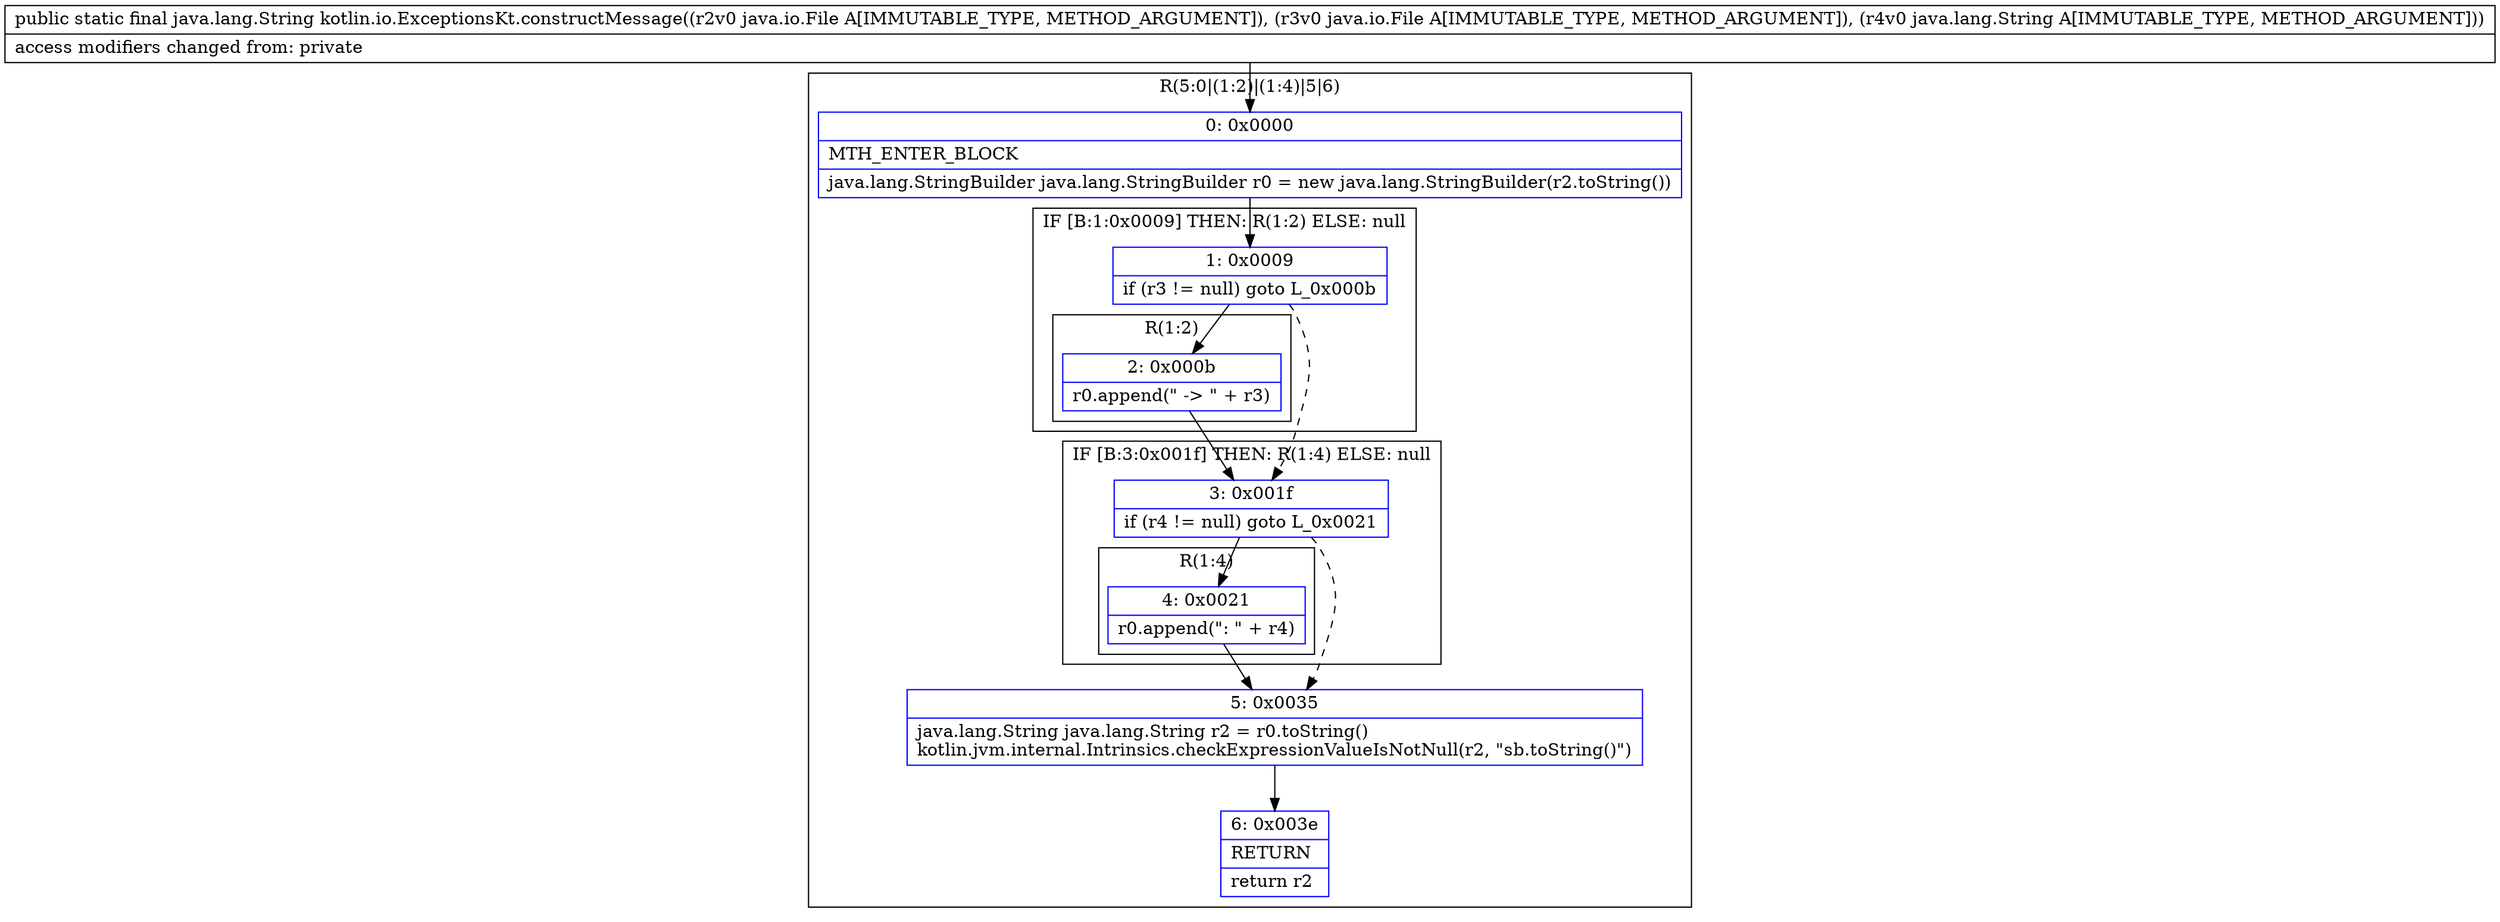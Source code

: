 digraph "CFG forkotlin.io.ExceptionsKt.constructMessage(Ljava\/io\/File;Ljava\/io\/File;Ljava\/lang\/String;)Ljava\/lang\/String;" {
subgraph cluster_Region_2101078207 {
label = "R(5:0|(1:2)|(1:4)|5|6)";
node [shape=record,color=blue];
Node_0 [shape=record,label="{0\:\ 0x0000|MTH_ENTER_BLOCK\l|java.lang.StringBuilder java.lang.StringBuilder r0 = new java.lang.StringBuilder(r2.toString())\l}"];
subgraph cluster_IfRegion_428525614 {
label = "IF [B:1:0x0009] THEN: R(1:2) ELSE: null";
node [shape=record,color=blue];
Node_1 [shape=record,label="{1\:\ 0x0009|if (r3 != null) goto L_0x000b\l}"];
subgraph cluster_Region_638164036 {
label = "R(1:2)";
node [shape=record,color=blue];
Node_2 [shape=record,label="{2\:\ 0x000b|r0.append(\" \-\> \" + r3)\l}"];
}
}
subgraph cluster_IfRegion_1930140903 {
label = "IF [B:3:0x001f] THEN: R(1:4) ELSE: null";
node [shape=record,color=blue];
Node_3 [shape=record,label="{3\:\ 0x001f|if (r4 != null) goto L_0x0021\l}"];
subgraph cluster_Region_806377256 {
label = "R(1:4)";
node [shape=record,color=blue];
Node_4 [shape=record,label="{4\:\ 0x0021|r0.append(\": \" + r4)\l}"];
}
}
Node_5 [shape=record,label="{5\:\ 0x0035|java.lang.String java.lang.String r2 = r0.toString()\lkotlin.jvm.internal.Intrinsics.checkExpressionValueIsNotNull(r2, \"sb.toString()\")\l}"];
Node_6 [shape=record,label="{6\:\ 0x003e|RETURN\l|return r2\l}"];
}
MethodNode[shape=record,label="{public static final java.lang.String kotlin.io.ExceptionsKt.constructMessage((r2v0 java.io.File A[IMMUTABLE_TYPE, METHOD_ARGUMENT]), (r3v0 java.io.File A[IMMUTABLE_TYPE, METHOD_ARGUMENT]), (r4v0 java.lang.String A[IMMUTABLE_TYPE, METHOD_ARGUMENT]))  | access modifiers changed from: private\l}"];
MethodNode -> Node_0;
Node_0 -> Node_1;
Node_1 -> Node_2;
Node_1 -> Node_3[style=dashed];
Node_2 -> Node_3;
Node_3 -> Node_4;
Node_3 -> Node_5[style=dashed];
Node_4 -> Node_5;
Node_5 -> Node_6;
}

